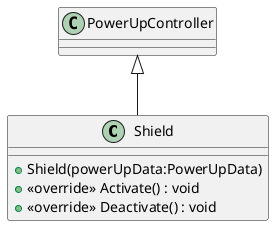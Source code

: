 @startuml
class Shield {
    + Shield(powerUpData:PowerUpData)
    + <<override>> Activate() : void
    + <<override>> Deactivate() : void
}
PowerUpController <|-- Shield
@enduml
